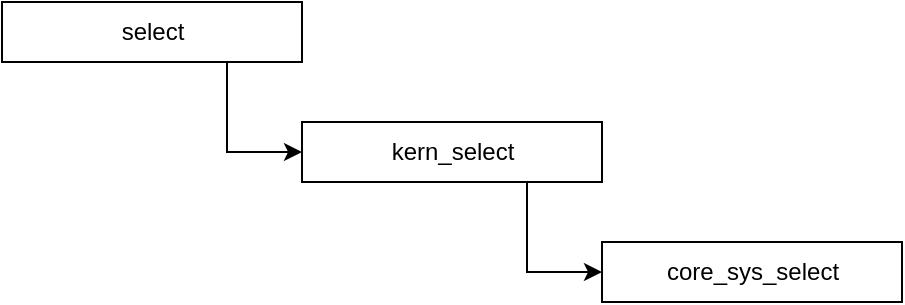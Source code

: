 <mxfile version="13.1.3">
    <diagram id="6hGFLwfOUW9BJ-s0fimq" name="Page-1">
        <mxGraphModel dx="330" dy="1786" grid="1" gridSize="10" guides="1" tooltips="1" connect="1" arrows="1" fold="1" page="1" pageScale="1" pageWidth="827" pageHeight="1169" math="0" shadow="0">
            <root>
                <mxCell id="0"/>
                <mxCell id="1" parent="0"/>
                <mxCell id="5" style="edgeStyle=orthogonalEdgeStyle;rounded=0;orthogonalLoop=1;jettySize=auto;html=1;exitX=0.75;exitY=1;exitDx=0;exitDy=0;entryX=0;entryY=0.5;entryDx=0;entryDy=0;" edge="1" parent="1" source="2" target="3">
                    <mxGeometry relative="1" as="geometry"/>
                </mxCell>
                <mxCell id="2" value="select" style="html=1;" vertex="1" parent="1">
                    <mxGeometry x="1040" y="-1010" width="150" height="30" as="geometry"/>
                </mxCell>
                <mxCell id="8" style="edgeStyle=orthogonalEdgeStyle;rounded=0;orthogonalLoop=1;jettySize=auto;html=1;exitX=0.75;exitY=1;exitDx=0;exitDy=0;entryX=0;entryY=0.5;entryDx=0;entryDy=0;" edge="1" parent="1" source="3" target="6">
                    <mxGeometry relative="1" as="geometry"/>
                </mxCell>
                <mxCell id="3" value="kern_select" style="html=1;" vertex="1" parent="1">
                    <mxGeometry x="1190" y="-950" width="150" height="30" as="geometry"/>
                </mxCell>
                <mxCell id="6" value="core_sys_select" style="html=1;" vertex="1" parent="1">
                    <mxGeometry x="1340" y="-890" width="150" height="30" as="geometry"/>
                </mxCell>
            </root>
        </mxGraphModel>
    </diagram>
</mxfile>